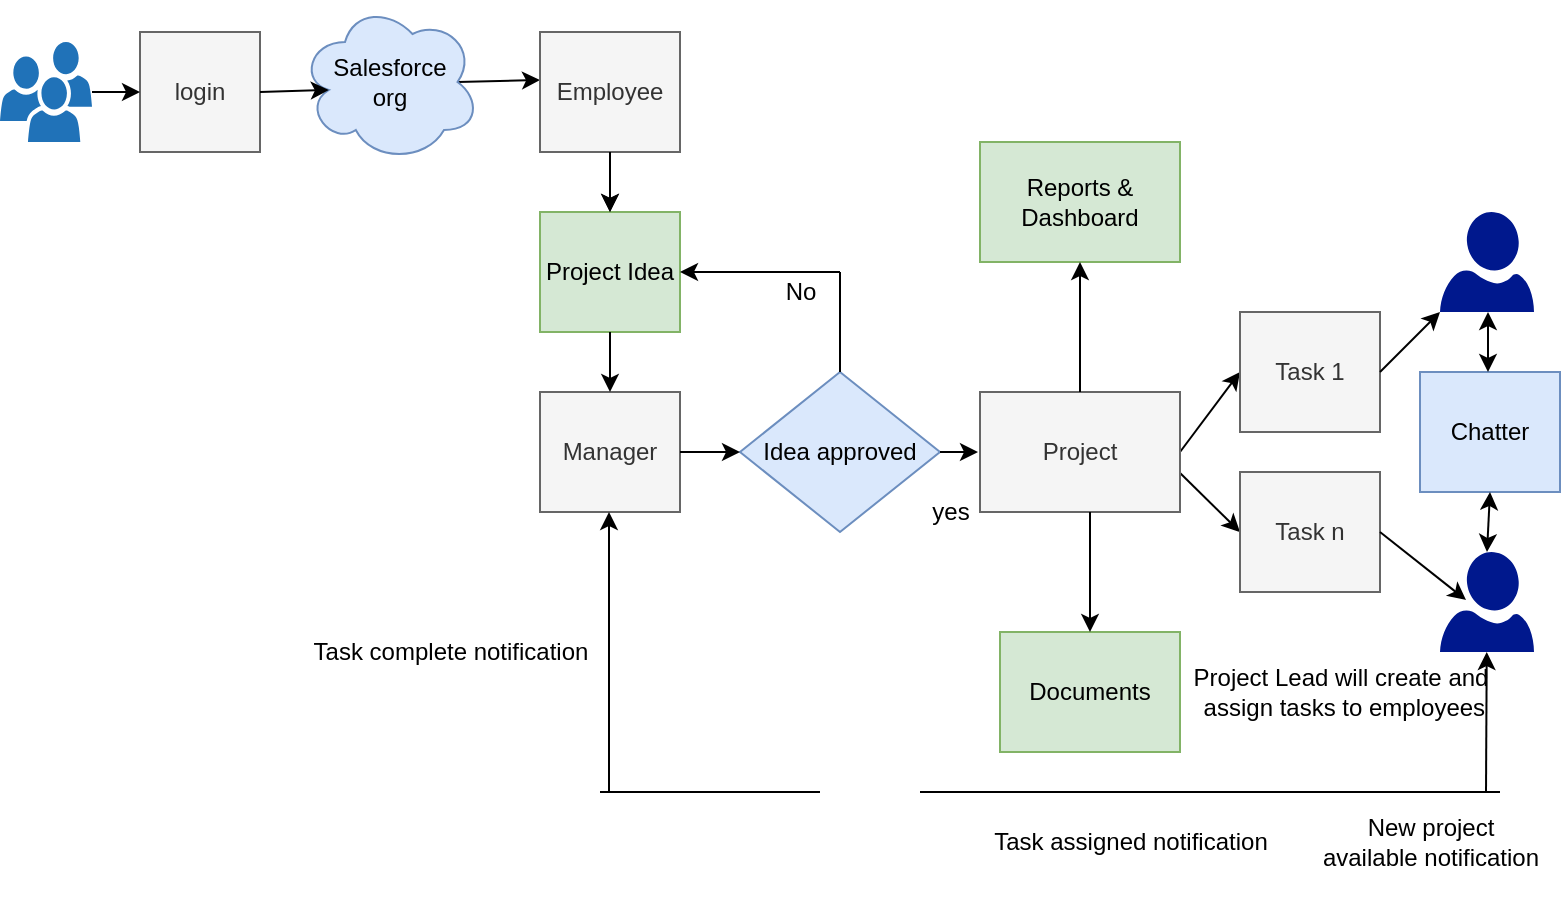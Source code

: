 <mxfile version="13.0.6" type="device"><diagram id="AzJFTjSBF4oLS-K-dZ0z" name="Page-1"><mxGraphModel dx="868" dy="433" grid="1" gridSize="10" guides="1" tooltips="1" connect="1" arrows="1" fold="1" page="1" pageScale="1" pageWidth="850" pageHeight="1100" math="0" shadow="0"><root><mxCell id="0"/><mxCell id="1" parent="0"/><mxCell id="EO6ZXYpSMP9NTOkkVfYa-1" value="Project Idea" style="rounded=0;whiteSpace=wrap;html=1;fillColor=#d5e8d4;strokeColor=#82b366;" parent="1" vertex="1"><mxGeometry x="280" y="350" width="70" height="60" as="geometry"/></mxCell><mxCell id="EO6ZXYpSMP9NTOkkVfYa-4" value="Idea approved" style="rhombus;whiteSpace=wrap;html=1;fillColor=#dae8fc;strokeColor=#6c8ebf;" parent="1" vertex="1"><mxGeometry x="380" y="430" width="100" height="80" as="geometry"/></mxCell><mxCell id="EO6ZXYpSMP9NTOkkVfYa-23" value="" style="endArrow=classic;html=1;exitX=0.875;exitY=0.5;exitDx=0;exitDy=0;exitPerimeter=0;entryX=0;entryY=0.4;entryDx=0;entryDy=0;entryPerimeter=0;" parent="1" source="EO6ZXYpSMP9NTOkkVfYa-39" target="EO6ZXYpSMP9NTOkkVfYa-46" edge="1"><mxGeometry width="50" height="50" relative="1" as="geometry"><mxPoint x="220" y="380" as="sourcePoint"/><mxPoint x="280" y="283" as="targetPoint"/></mxGeometry></mxCell><mxCell id="EO6ZXYpSMP9NTOkkVfYa-27" value="" style="endArrow=classic;html=1;entryX=0;entryY=0.5;entryDx=0;entryDy=0;exitX=1;exitY=0.5;exitDx=0;exitDy=0;" parent="1" source="EO6ZXYpSMP9NTOkkVfYa-47" target="EO6ZXYpSMP9NTOkkVfYa-48" edge="1"><mxGeometry width="50" height="50" relative="1" as="geometry"><mxPoint x="630" y="281.04" as="sourcePoint"/><mxPoint x="700" y="215" as="targetPoint"/></mxGeometry></mxCell><mxCell id="EO6ZXYpSMP9NTOkkVfYa-31" value="" style="endArrow=classic;html=1;entryX=0;entryY=0.5;entryDx=0;entryDy=0;exitX=0.992;exitY=0.65;exitDx=0;exitDy=0;exitPerimeter=0;" parent="1" target="EO6ZXYpSMP9NTOkkVfYa-49" edge="1"><mxGeometry width="50" height="50" relative="1" as="geometry"><mxPoint x="599.52" y="480" as="sourcePoint"/><mxPoint x="670.48" y="533" as="targetPoint"/></mxGeometry></mxCell><mxCell id="EO6ZXYpSMP9NTOkkVfYa-35" value="" style="pointerEvents=1;shadow=0;dashed=0;html=1;strokeColor=none;labelPosition=center;verticalLabelPosition=bottom;verticalAlign=top;outlineConnect=0;align=center;shape=mxgraph.office.users.users;fillColor=#2072B8;" parent="1" vertex="1"><mxGeometry x="10" y="265" width="46" height="50" as="geometry"/></mxCell><mxCell id="EO6ZXYpSMP9NTOkkVfYa-36" value="login" style="rounded=0;whiteSpace=wrap;html=1;fillColor=#f5f5f5;strokeColor=#666666;fontColor=#333333;" parent="1" vertex="1"><mxGeometry x="80" y="260" width="60" height="60" as="geometry"/></mxCell><mxCell id="EO6ZXYpSMP9NTOkkVfYa-37" value="" style="endArrow=classic;html=1;entryX=0;entryY=0.5;entryDx=0;entryDy=0;" parent="1" source="EO6ZXYpSMP9NTOkkVfYa-35" target="EO6ZXYpSMP9NTOkkVfYa-36" edge="1"><mxGeometry width="50" height="50" relative="1" as="geometry"><mxPoint x="430" y="350" as="sourcePoint"/><mxPoint x="480" y="300" as="targetPoint"/></mxGeometry></mxCell><mxCell id="EO6ZXYpSMP9NTOkkVfYa-38" value="" style="endArrow=classic;html=1;" parent="1" edge="1"><mxGeometry width="50" height="50" relative="1" as="geometry"><mxPoint x="480" y="470" as="sourcePoint"/><mxPoint x="499" y="470" as="targetPoint"/></mxGeometry></mxCell><mxCell id="EO6ZXYpSMP9NTOkkVfYa-39" value="Salesforce&lt;br&gt;&amp;nbsp;org&amp;nbsp;" style="ellipse;shape=cloud;whiteSpace=wrap;html=1;fillColor=#dae8fc;strokeColor=#6c8ebf;" parent="1" vertex="1"><mxGeometry x="160" y="245" width="90" height="80" as="geometry"/></mxCell><mxCell id="EO6ZXYpSMP9NTOkkVfYa-43" value="" style="endArrow=classic;html=1;exitX=1;exitY=0.5;exitDx=0;exitDy=0;entryX=0.16;entryY=0.55;entryDx=0;entryDy=0;entryPerimeter=0;" parent="1" source="EO6ZXYpSMP9NTOkkVfYa-36" target="EO6ZXYpSMP9NTOkkVfYa-39" edge="1"><mxGeometry width="50" height="50" relative="1" as="geometry"><mxPoint x="430" y="350" as="sourcePoint"/><mxPoint x="480" y="300" as="targetPoint"/></mxGeometry></mxCell><mxCell id="EO6ZXYpSMP9NTOkkVfYa-45" value="Manager" style="rounded=0;whiteSpace=wrap;html=1;fillColor=#f5f5f5;strokeColor=#666666;fontColor=#333333;" parent="1" vertex="1"><mxGeometry x="280" y="440" width="70" height="60" as="geometry"/></mxCell><mxCell id="EO6ZXYpSMP9NTOkkVfYa-85" value="" style="edgeStyle=orthogonalEdgeStyle;rounded=0;orthogonalLoop=1;jettySize=auto;html=1;" parent="1" source="EO6ZXYpSMP9NTOkkVfYa-46" target="EO6ZXYpSMP9NTOkkVfYa-1" edge="1"><mxGeometry relative="1" as="geometry"/></mxCell><mxCell id="EO6ZXYpSMP9NTOkkVfYa-46" value="Employee" style="rounded=0;whiteSpace=wrap;html=1;fillColor=#f5f5f5;strokeColor=#666666;fontColor=#333333;" parent="1" vertex="1"><mxGeometry x="280" y="260" width="70" height="60" as="geometry"/></mxCell><mxCell id="EO6ZXYpSMP9NTOkkVfYa-47" value="Project" style="rounded=0;whiteSpace=wrap;html=1;fillColor=#f5f5f5;strokeColor=#666666;fontColor=#333333;" parent="1" vertex="1"><mxGeometry x="500" y="440" width="100" height="60" as="geometry"/></mxCell><mxCell id="EO6ZXYpSMP9NTOkkVfYa-48" value="Task 1" style="rounded=0;whiteSpace=wrap;html=1;fillColor=#f5f5f5;strokeColor=#666666;fontColor=#333333;" parent="1" vertex="1"><mxGeometry x="630" y="400" width="70" height="60" as="geometry"/></mxCell><mxCell id="EO6ZXYpSMP9NTOkkVfYa-49" value="Task n" style="rounded=0;whiteSpace=wrap;html=1;fillColor=#f5f5f5;strokeColor=#666666;fontColor=#333333;" parent="1" vertex="1"><mxGeometry x="630" y="480" width="70" height="60" as="geometry"/></mxCell><mxCell id="EO6ZXYpSMP9NTOkkVfYa-50" value="" style="endArrow=classic;html=1;exitX=0.5;exitY=1;exitDx=0;exitDy=0;entryX=0.5;entryY=0;entryDx=0;entryDy=0;" parent="1" source="EO6ZXYpSMP9NTOkkVfYa-46" target="EO6ZXYpSMP9NTOkkVfYa-1" edge="1"><mxGeometry width="50" height="50" relative="1" as="geometry"><mxPoint x="380" y="450" as="sourcePoint"/><mxPoint x="430" y="400" as="targetPoint"/></mxGeometry></mxCell><mxCell id="EO6ZXYpSMP9NTOkkVfYa-51" value="" style="endArrow=classic;html=1;exitX=0.5;exitY=1;exitDx=0;exitDy=0;entryX=0.5;entryY=0;entryDx=0;entryDy=0;" parent="1" source="EO6ZXYpSMP9NTOkkVfYa-1" target="EO6ZXYpSMP9NTOkkVfYa-45" edge="1"><mxGeometry width="50" height="50" relative="1" as="geometry"><mxPoint x="380" y="450" as="sourcePoint"/><mxPoint x="430" y="400" as="targetPoint"/></mxGeometry></mxCell><mxCell id="EO6ZXYpSMP9NTOkkVfYa-52" value="" style="endArrow=classic;html=1;exitX=1;exitY=0.5;exitDx=0;exitDy=0;entryX=0;entryY=0.5;entryDx=0;entryDy=0;" parent="1" source="EO6ZXYpSMP9NTOkkVfYa-45" target="EO6ZXYpSMP9NTOkkVfYa-4" edge="1"><mxGeometry width="50" height="50" relative="1" as="geometry"><mxPoint x="380" y="450" as="sourcePoint"/><mxPoint x="430" y="400" as="targetPoint"/></mxGeometry></mxCell><mxCell id="EO6ZXYpSMP9NTOkkVfYa-53" value="yes" style="text;html=1;align=center;verticalAlign=middle;resizable=0;points=[];autosize=1;" parent="1" vertex="1"><mxGeometry x="470" y="490" width="30" height="20" as="geometry"/></mxCell><mxCell id="EO6ZXYpSMP9NTOkkVfYa-57" value="File System" style="rounded=0;whiteSpace=wrap;html=1;" parent="1" vertex="1"><mxGeometry x="510" y="560" width="90" height="60" as="geometry"/></mxCell><mxCell id="EO6ZXYpSMP9NTOkkVfYa-62" value="Documents" style="rounded=0;whiteSpace=wrap;html=1;fillColor=#d5e8d4;strokeColor=#82b366;" parent="1" vertex="1"><mxGeometry x="510" y="560" width="90" height="60" as="geometry"/></mxCell><mxCell id="EO6ZXYpSMP9NTOkkVfYa-64" value="" style="endArrow=classic;html=1;entryX=0.5;entryY=0;entryDx=0;entryDy=0;exitX=0.55;exitY=1;exitDx=0;exitDy=0;exitPerimeter=0;" parent="1" source="EO6ZXYpSMP9NTOkkVfYa-47" target="EO6ZXYpSMP9NTOkkVfYa-62" edge="1"><mxGeometry width="50" height="50" relative="1" as="geometry"><mxPoint x="550" y="500" as="sourcePoint"/><mxPoint x="380" y="400" as="targetPoint"/></mxGeometry></mxCell><mxCell id="EO6ZXYpSMP9NTOkkVfYa-65" value="Project Lead will create and&lt;br&gt;&amp;nbsp;assign tasks to employees" style="text;html=1;align=center;verticalAlign=middle;resizable=0;points=[];autosize=1;" parent="1" vertex="1"><mxGeometry x="600" y="575" width="160" height="30" as="geometry"/></mxCell><mxCell id="EO6ZXYpSMP9NTOkkVfYa-70" value="" style="aspect=fixed;pointerEvents=1;shadow=0;dashed=0;html=1;strokeColor=none;labelPosition=center;verticalLabelPosition=bottom;verticalAlign=top;align=center;fillColor=#00188D;shape=mxgraph.azure.user" parent="1" vertex="1"><mxGeometry x="730" y="350" width="47" height="50" as="geometry"/></mxCell><mxCell id="EO6ZXYpSMP9NTOkkVfYa-71" value="" style="aspect=fixed;pointerEvents=1;shadow=0;dashed=0;html=1;strokeColor=none;labelPosition=center;verticalLabelPosition=bottom;verticalAlign=top;align=center;fillColor=#00188D;shape=mxgraph.azure.user" parent="1" vertex="1"><mxGeometry x="730" y="520" width="47" height="50" as="geometry"/></mxCell><mxCell id="EO6ZXYpSMP9NTOkkVfYa-73" value="" style="endArrow=classic;html=1;entryX=0.277;entryY=0.48;entryDx=0;entryDy=0;entryPerimeter=0;exitX=1;exitY=0.5;exitDx=0;exitDy=0;" parent="1" source="EO6ZXYpSMP9NTOkkVfYa-49" target="EO6ZXYpSMP9NTOkkVfYa-71" edge="1"><mxGeometry width="50" height="50" relative="1" as="geometry"><mxPoint x="330" y="450" as="sourcePoint"/><mxPoint x="380" y="400" as="targetPoint"/></mxGeometry></mxCell><mxCell id="EO6ZXYpSMP9NTOkkVfYa-74" value="" style="endArrow=classic;html=1;entryX=0;entryY=1;entryDx=0;entryDy=0;entryPerimeter=0;exitX=1;exitY=0.5;exitDx=0;exitDy=0;" parent="1" source="EO6ZXYpSMP9NTOkkVfYa-48" target="EO6ZXYpSMP9NTOkkVfYa-70" edge="1"><mxGeometry width="50" height="50" relative="1" as="geometry"><mxPoint x="330" y="450" as="sourcePoint"/><mxPoint x="380" y="400" as="targetPoint"/></mxGeometry></mxCell><mxCell id="EO6ZXYpSMP9NTOkkVfYa-75" value="Chatter" style="rounded=0;whiteSpace=wrap;html=1;fillColor=#dae8fc;strokeColor=#6c8ebf;" parent="1" vertex="1"><mxGeometry x="720" y="430" width="70" height="60" as="geometry"/></mxCell><mxCell id="EO6ZXYpSMP9NTOkkVfYa-78" value="" style="endArrow=classic;startArrow=classic;html=1;exitX=0.5;exitY=0;exitDx=0;exitDy=0;exitPerimeter=0;entryX=0.5;entryY=1;entryDx=0;entryDy=0;" parent="1" source="EO6ZXYpSMP9NTOkkVfYa-71" target="EO6ZXYpSMP9NTOkkVfYa-75" edge="1"><mxGeometry width="50" height="50" relative="1" as="geometry"><mxPoint x="510" y="450" as="sourcePoint"/><mxPoint x="560" y="400" as="targetPoint"/></mxGeometry></mxCell><mxCell id="EO6ZXYpSMP9NTOkkVfYa-79" value="" style="endArrow=classic;startArrow=classic;html=1;" parent="1" edge="1"><mxGeometry width="50" height="50" relative="1" as="geometry"><mxPoint x="754" y="430" as="sourcePoint"/><mxPoint x="754" y="400" as="targetPoint"/></mxGeometry></mxCell><mxCell id="EO6ZXYpSMP9NTOkkVfYa-80" value="Reports &amp;amp;&lt;br&gt;Dashboard" style="rounded=0;whiteSpace=wrap;html=1;fillColor=#d5e8d4;strokeColor=#82b366;" parent="1" vertex="1"><mxGeometry x="500" y="315" width="100" height="60" as="geometry"/></mxCell><mxCell id="EO6ZXYpSMP9NTOkkVfYa-81" value="" style="endArrow=classic;html=1;exitX=0.5;exitY=0;exitDx=0;exitDy=0;entryX=0.5;entryY=1;entryDx=0;entryDy=0;" parent="1" source="EO6ZXYpSMP9NTOkkVfYa-47" target="EO6ZXYpSMP9NTOkkVfYa-80" edge="1"><mxGeometry width="50" height="50" relative="1" as="geometry"><mxPoint x="400" y="450" as="sourcePoint"/><mxPoint x="450" y="400" as="targetPoint"/></mxGeometry></mxCell><mxCell id="EO6ZXYpSMP9NTOkkVfYa-82" value="" style="endArrow=classic;html=1;entryX=1;entryY=0.5;entryDx=0;entryDy=0;" parent="1" target="EO6ZXYpSMP9NTOkkVfYa-1" edge="1"><mxGeometry width="50" height="50" relative="1" as="geometry"><mxPoint x="430" y="380" as="sourcePoint"/><mxPoint x="450" y="400" as="targetPoint"/></mxGeometry></mxCell><mxCell id="EO6ZXYpSMP9NTOkkVfYa-83" value="" style="endArrow=none;html=1;exitX=0.5;exitY=0;exitDx=0;exitDy=0;" parent="1" source="EO6ZXYpSMP9NTOkkVfYa-4" edge="1"><mxGeometry width="50" height="50" relative="1" as="geometry"><mxPoint x="400" y="450" as="sourcePoint"/><mxPoint x="430" y="380" as="targetPoint"/></mxGeometry></mxCell><mxCell id="EO6ZXYpSMP9NTOkkVfYa-84" value="No" style="text;html=1;align=center;verticalAlign=middle;resizable=0;points=[];autosize=1;" parent="1" vertex="1"><mxGeometry x="395" y="380" width="30" height="20" as="geometry"/></mxCell><mxCell id="EO6ZXYpSMP9NTOkkVfYa-97" value="" style="endArrow=classic;html=1;" parent="1" edge="1"><mxGeometry width="50" height="50" relative="1" as="geometry"><mxPoint x="314.5" y="640" as="sourcePoint"/><mxPoint x="314.5" y="500" as="targetPoint"/></mxGeometry></mxCell><mxCell id="EO6ZXYpSMP9NTOkkVfYa-101" value="" style="endArrow=none;html=1;" parent="1" edge="1"><mxGeometry width="50" height="50" relative="1" as="geometry"><mxPoint x="470" y="640" as="sourcePoint"/><mxPoint x="760" y="640" as="targetPoint"/></mxGeometry></mxCell><mxCell id="EO6ZXYpSMP9NTOkkVfYa-102" value="" style="endArrow=none;html=1;" parent="1" edge="1"><mxGeometry width="50" height="50" relative="1" as="geometry"><mxPoint x="310" y="640" as="sourcePoint"/><mxPoint x="420" y="640" as="targetPoint"/></mxGeometry></mxCell><mxCell id="EO6ZXYpSMP9NTOkkVfYa-103" value="" style="endArrow=classic;html=1;" parent="1" target="EO6ZXYpSMP9NTOkkVfYa-71" edge="1"><mxGeometry width="50" height="50" relative="1" as="geometry"><mxPoint x="753" y="640" as="sourcePoint"/><mxPoint x="450" y="480" as="targetPoint"/></mxGeometry></mxCell><mxCell id="EO6ZXYpSMP9NTOkkVfYa-104" value="" style="shape=image;html=1;verticalAlign=top;verticalLabelPosition=bottom;labelBackgroundColor=#ffffff;imageAspect=0;aspect=fixed;image=https://cdn1.iconfinder.com/data/icons/twitter-ui-colored/48/JD-24-128.png" parent="1" vertex="1"><mxGeometry x="390" y="575" width="128" height="128" as="geometry"/></mxCell><mxCell id="EO6ZXYpSMP9NTOkkVfYa-105" value="Task complete notification" style="text;html=1;align=center;verticalAlign=middle;resizable=0;points=[];autosize=1;" parent="1" vertex="1"><mxGeometry x="160" y="560" width="150" height="20" as="geometry"/></mxCell><mxCell id="EO6ZXYpSMP9NTOkkVfYa-106" value="Task assigned notification" style="text;html=1;align=center;verticalAlign=middle;resizable=0;points=[];autosize=1;" parent="1" vertex="1"><mxGeometry x="500" y="655" width="150" height="20" as="geometry"/></mxCell><mxCell id="EO6ZXYpSMP9NTOkkVfYa-107" value="New project&lt;br&gt;&amp;nbsp;available notification&amp;nbsp;" style="text;html=1;align=center;verticalAlign=middle;resizable=0;points=[];autosize=1;" parent="1" vertex="1"><mxGeometry x="660" y="650" width="130" height="30" as="geometry"/></mxCell></root></mxGraphModel></diagram></mxfile>